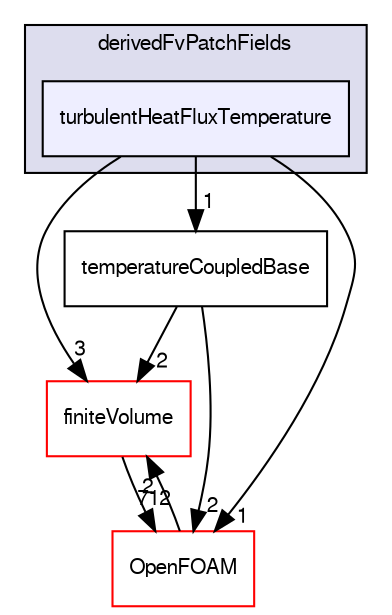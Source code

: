 digraph "src/turbulenceModels/compressible/turbulenceModel/derivedFvPatchFields/turbulentHeatFluxTemperature" {
  bgcolor=transparent;
  compound=true
  node [ fontsize="10", fontname="FreeSans"];
  edge [ labelfontsize="10", labelfontname="FreeSans"];
  subgraph clusterdir_8f6aa822d17729831179b3b352be3d81 {
    graph [ bgcolor="#ddddee", pencolor="black", label="derivedFvPatchFields" fontname="FreeSans", fontsize="10", URL="dir_8f6aa822d17729831179b3b352be3d81.html"]
  dir_0125f96df709b3734f3c84e14a0f845c [shape=box, label="turbulentHeatFluxTemperature", style="filled", fillcolor="#eeeeff", pencolor="black", URL="dir_0125f96df709b3734f3c84e14a0f845c.html"];
  }
  dir_9bd15774b555cf7259a6fa18f99fe99b [shape=box label="finiteVolume" color="red" URL="dir_9bd15774b555cf7259a6fa18f99fe99b.html"];
  dir_e79731898a9d0d7e176dc65d2ec307ec [shape=box label="temperatureCoupledBase" URL="dir_e79731898a9d0d7e176dc65d2ec307ec.html"];
  dir_c5473ff19b20e6ec4dfe5c310b3778a8 [shape=box label="OpenFOAM" color="red" URL="dir_c5473ff19b20e6ec4dfe5c310b3778a8.html"];
  dir_9bd15774b555cf7259a6fa18f99fe99b->dir_c5473ff19b20e6ec4dfe5c310b3778a8 [headlabel="712", labeldistance=1.5 headhref="dir_000749_001732.html"];
  dir_e79731898a9d0d7e176dc65d2ec307ec->dir_9bd15774b555cf7259a6fa18f99fe99b [headlabel="2", labeldistance=1.5 headhref="dir_002949_000749.html"];
  dir_e79731898a9d0d7e176dc65d2ec307ec->dir_c5473ff19b20e6ec4dfe5c310b3778a8 [headlabel="2", labeldistance=1.5 headhref="dir_002949_001732.html"];
  dir_0125f96df709b3734f3c84e14a0f845c->dir_9bd15774b555cf7259a6fa18f99fe99b [headlabel="3", labeldistance=1.5 headhref="dir_002952_000749.html"];
  dir_0125f96df709b3734f3c84e14a0f845c->dir_e79731898a9d0d7e176dc65d2ec307ec [headlabel="1", labeldistance=1.5 headhref="dir_002952_002949.html"];
  dir_0125f96df709b3734f3c84e14a0f845c->dir_c5473ff19b20e6ec4dfe5c310b3778a8 [headlabel="1", labeldistance=1.5 headhref="dir_002952_001732.html"];
  dir_c5473ff19b20e6ec4dfe5c310b3778a8->dir_9bd15774b555cf7259a6fa18f99fe99b [headlabel="2", labeldistance=1.5 headhref="dir_001732_000749.html"];
}
